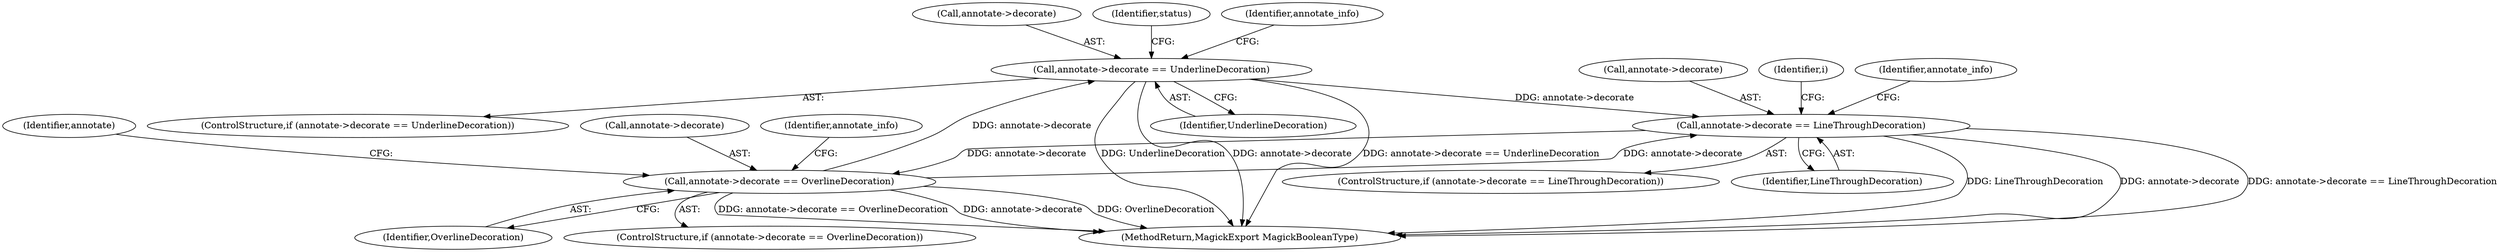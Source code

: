 digraph "0_ImageMagick_f595a1985233c399a05c0c37cc41de16a90dd025@pointer" {
"1001939" [label="(Call,annotate->decorate == UnderlineDecoration)"];
"1001894" [label="(Call,annotate->decorate == OverlineDecoration)"];
"1001990" [label="(Call,annotate->decorate == LineThroughDecoration)"];
"1001939" [label="(Call,annotate->decorate == UnderlineDecoration)"];
"1001990" [label="(Call,annotate->decorate == LineThroughDecoration)"];
"1001938" [label="(ControlStructure,if (annotate->decorate == UnderlineDecoration))"];
"1001903" [label="(Identifier,annotate_info)"];
"1001994" [label="(Identifier,LineThroughDecoration)"];
"1001940" [label="(Call,annotate->decorate)"];
"1002049" [label="(MethodReturn,MagickExport MagickBooleanType)"];
"1001991" [label="(Call,annotate->decorate)"];
"1001939" [label="(Call,annotate->decorate == UnderlineDecoration)"];
"1001898" [label="(Identifier,OverlineDecoration)"];
"1000415" [label="(Identifier,i)"];
"1001941" [label="(Identifier,annotate)"];
"1001895" [label="(Call,annotate->decorate)"];
"1001989" [label="(ControlStructure,if (annotate->decorate == LineThroughDecoration))"];
"1001975" [label="(Identifier,status)"];
"1001894" [label="(Call,annotate->decorate == OverlineDecoration)"];
"1001893" [label="(ControlStructure,if (annotate->decorate == OverlineDecoration))"];
"1001948" [label="(Identifier,annotate_info)"];
"1001999" [label="(Identifier,annotate_info)"];
"1001943" [label="(Identifier,UnderlineDecoration)"];
"1001939" -> "1001938"  [label="AST: "];
"1001939" -> "1001943"  [label="CFG: "];
"1001940" -> "1001939"  [label="AST: "];
"1001943" -> "1001939"  [label="AST: "];
"1001948" -> "1001939"  [label="CFG: "];
"1001975" -> "1001939"  [label="CFG: "];
"1001939" -> "1002049"  [label="DDG: UnderlineDecoration"];
"1001939" -> "1002049"  [label="DDG: annotate->decorate"];
"1001939" -> "1002049"  [label="DDG: annotate->decorate == UnderlineDecoration"];
"1001894" -> "1001939"  [label="DDG: annotate->decorate"];
"1001939" -> "1001990"  [label="DDG: annotate->decorate"];
"1001894" -> "1001893"  [label="AST: "];
"1001894" -> "1001898"  [label="CFG: "];
"1001895" -> "1001894"  [label="AST: "];
"1001898" -> "1001894"  [label="AST: "];
"1001903" -> "1001894"  [label="CFG: "];
"1001941" -> "1001894"  [label="CFG: "];
"1001894" -> "1002049"  [label="DDG: annotate->decorate == OverlineDecoration"];
"1001894" -> "1002049"  [label="DDG: annotate->decorate"];
"1001894" -> "1002049"  [label="DDG: OverlineDecoration"];
"1001990" -> "1001894"  [label="DDG: annotate->decorate"];
"1001894" -> "1001990"  [label="DDG: annotate->decorate"];
"1001990" -> "1001989"  [label="AST: "];
"1001990" -> "1001994"  [label="CFG: "];
"1001991" -> "1001990"  [label="AST: "];
"1001994" -> "1001990"  [label="AST: "];
"1001999" -> "1001990"  [label="CFG: "];
"1000415" -> "1001990"  [label="CFG: "];
"1001990" -> "1002049"  [label="DDG: annotate->decorate"];
"1001990" -> "1002049"  [label="DDG: annotate->decorate == LineThroughDecoration"];
"1001990" -> "1002049"  [label="DDG: LineThroughDecoration"];
}
